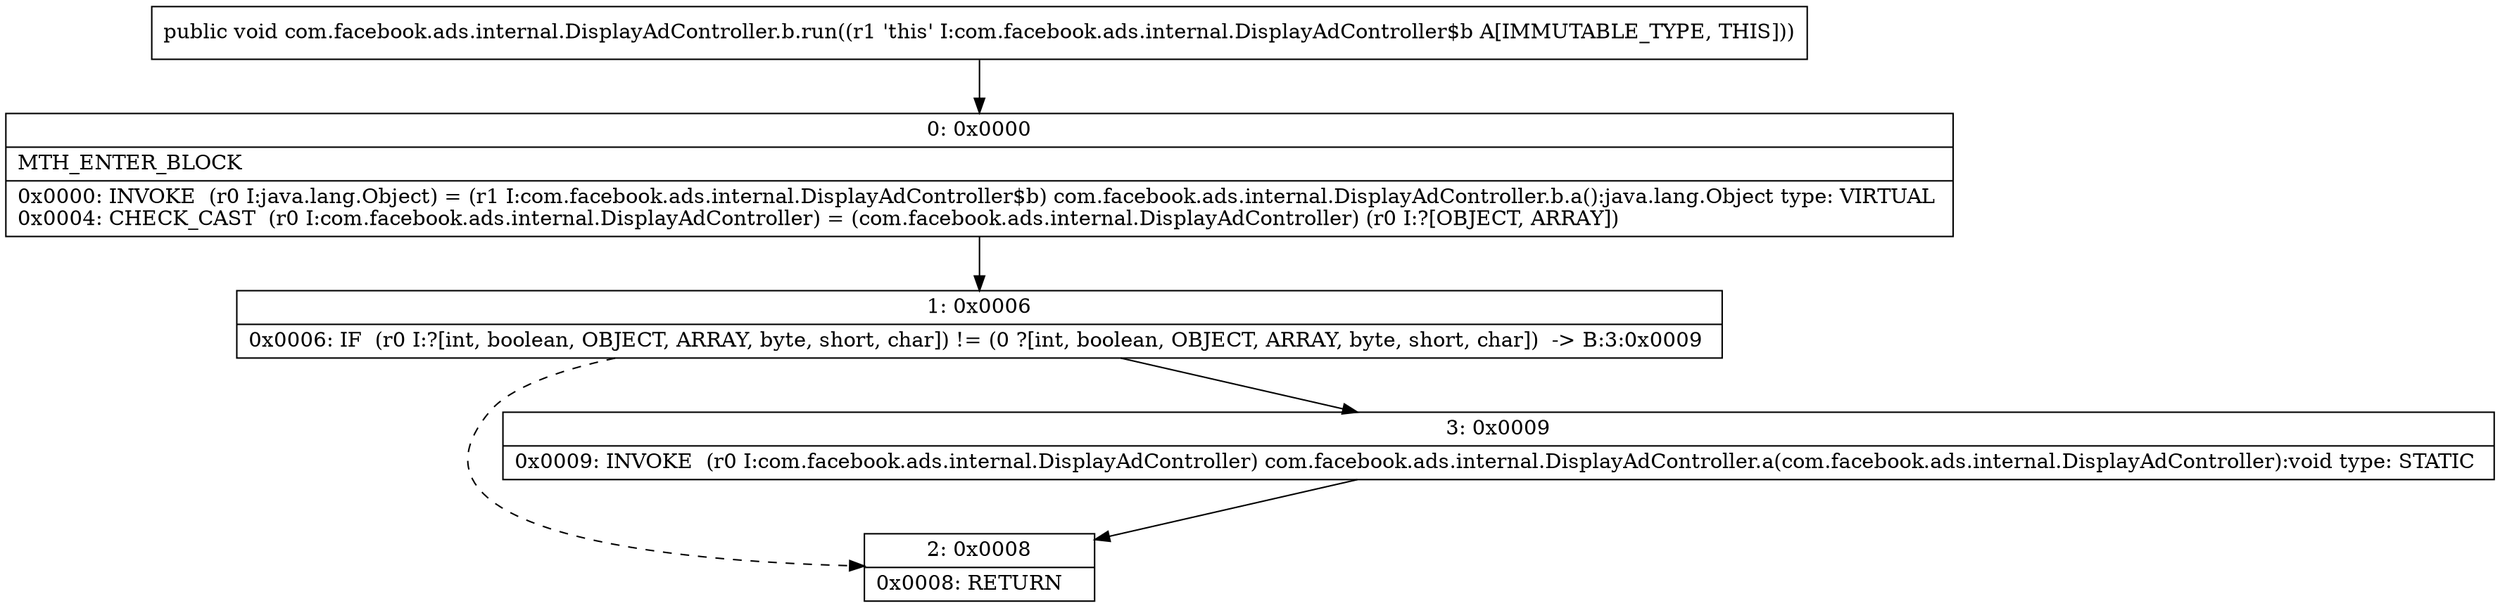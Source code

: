 digraph "CFG forcom.facebook.ads.internal.DisplayAdController.b.run()V" {
Node_0 [shape=record,label="{0\:\ 0x0000|MTH_ENTER_BLOCK\l|0x0000: INVOKE  (r0 I:java.lang.Object) = (r1 I:com.facebook.ads.internal.DisplayAdController$b) com.facebook.ads.internal.DisplayAdController.b.a():java.lang.Object type: VIRTUAL \l0x0004: CHECK_CAST  (r0 I:com.facebook.ads.internal.DisplayAdController) = (com.facebook.ads.internal.DisplayAdController) (r0 I:?[OBJECT, ARRAY]) \l}"];
Node_1 [shape=record,label="{1\:\ 0x0006|0x0006: IF  (r0 I:?[int, boolean, OBJECT, ARRAY, byte, short, char]) != (0 ?[int, boolean, OBJECT, ARRAY, byte, short, char])  \-\> B:3:0x0009 \l}"];
Node_2 [shape=record,label="{2\:\ 0x0008|0x0008: RETURN   \l}"];
Node_3 [shape=record,label="{3\:\ 0x0009|0x0009: INVOKE  (r0 I:com.facebook.ads.internal.DisplayAdController) com.facebook.ads.internal.DisplayAdController.a(com.facebook.ads.internal.DisplayAdController):void type: STATIC \l}"];
MethodNode[shape=record,label="{public void com.facebook.ads.internal.DisplayAdController.b.run((r1 'this' I:com.facebook.ads.internal.DisplayAdController$b A[IMMUTABLE_TYPE, THIS])) }"];
MethodNode -> Node_0;
Node_0 -> Node_1;
Node_1 -> Node_2[style=dashed];
Node_1 -> Node_3;
Node_3 -> Node_2;
}

